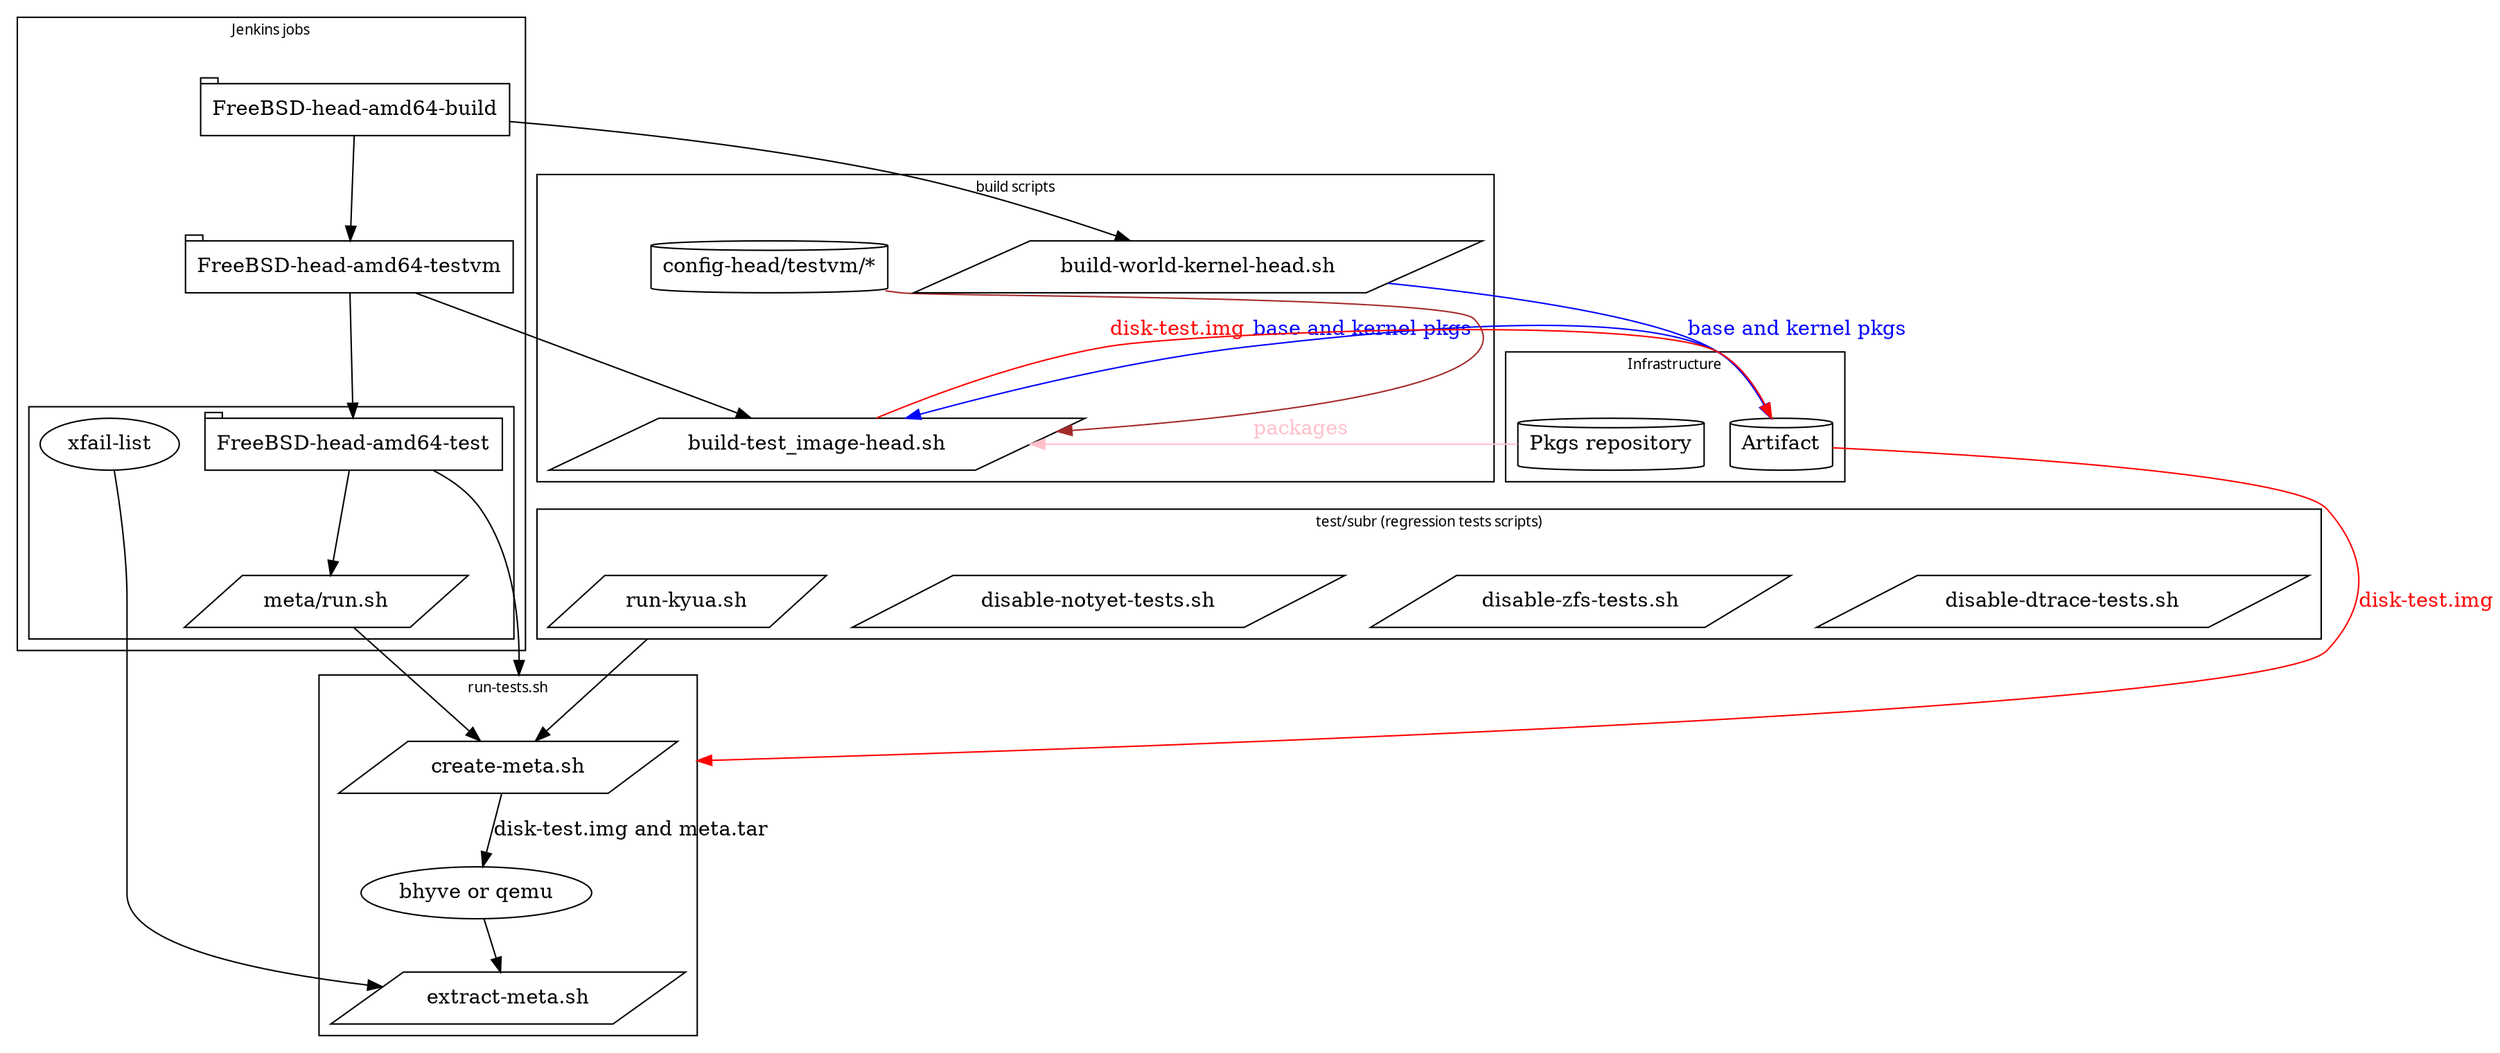 /* Discovering FreeBSD CI
To generate png or better (because include URLs) svg:
pkg install graphviz
dot -Tpng -o FreeBSD-CI.png FreeBSD-CI.gv
dot -Tsvg -o FreeBSD-CI.svg FreeBSD-CI.gv
*/
digraph FreeBSDCI {
	graph [fontsize=10 fontname="Verdana" compound=true];
	Artifact [shape=cylinder constraint=false URL="https://artifact.ci.freebsd.org/"];
	"config-head/testvm/*" [shape=cylinder constraint=false];
	"Pkgs repository" [shape=cylinder constraint=false URL="http://pkg.freebsd.org/"];
	"FreeBSD-head-amd64-build" [shape=tab URL="https://github.com/freebsd/freebsd-ci/tree/master/jobs/FreeBSD-head-amd64-build"];
	"FreeBSD-head-amd64-testvm" [shape=tab URL="https://github.com/freebsd/freebsd-ci/tree/master/jobs/FreeBSD-head-amd64-testvm"];
	"FreeBSD-head-amd64-test" [shape=tab URL="https://github.com/freebsd/freebsd-ci/tree/master/jobs/FreeBSD-head-amd64-test"];
	"meta/run.sh" [shape=parallelogram URL="https://github.com/freebsd/freebsd-ci/blob/master/jobs/FreeBSD-head-amd64-test/meta/run.sh"];
	"build-world-kernel-head.sh" [shape=parallelogram URL = "https://github.com/freebsd/freebsd-ci/blob/master/scripts/build/build-world-kernel-head.sh"];
	"build-test_image-head.sh" [shape=parallelogram URL = "https://github.com/freebsd/freebsd-ci/blob/master/scripts/build/build-test_image-head.sh"];
"create-meta.sh" [shape=parallelogram URL = "https://github.com/freebsd/freebsd-ci/blob/master/scripts/test/create-meta.sh"];
	"extract-meta.sh" [shape=parallelogram URL = "https://github.com/freebsd/freebsd-ci/blob/master/scripts/test/extract-meta.sh"];
	"FreeBSD-head-amd64-build" -> "build-world-kernel-head.sh";
	"FreeBSD-head-amd64-test" -> "create-meta.sh" [ lhead="cluster_tests"];
	"FreeBSD-head-amd64-test" -> "meta/run.sh";
	"FreeBSD-head-amd64-testvm" -> "build-test_image-head.sh";
	"FreeBSD-head-amd64-build" ->  "FreeBSD-head-amd64-testvm";
	"FreeBSD-head-amd64-testvm" -> "FreeBSD-head-amd64-test";
	"build-world-kernel-head.sh" -> Artifact [ label="base and kernel pkgs" color=blue fontcolor=blue];
	"meta/run.sh" -> "create-meta.sh";
	"xfail-list" -> "extract-meta.sh";
	Artifact -> "create-meta.sh" [ lhead="cluster_tests" label="disk-test.img" color=red fontcolor=red];
	Artifact -> "build-test_image-head.sh" [ label="base and kernel pkgs" color=blue fontcolor=blue];
	"config-head/testvm/*" -> "build-test_image-head.sh" [color=brown fontcolor=brown];
	"build-test_image-head.sh" -> Artifact [ label="disk-test.img" color=red fontcolor=red];
	"Pkgs repository" -> "build-test_image-head.sh" [ label="packages" color=pink fontcolor=pink];
	"create-meta.sh" -> "bhyve or qemu" [ label="disk-test.img and meta.tar"];
	"bhyve or qemu" -> "extract-meta.sh";
	"disable-dtrace-tests.sh" [shape=parallelogram URL="https://github.com/freebsd/freebsd-ci/blob/master/scripts/test/subr/disable-dtrace-tests.sh"];
	"disable-zfs-tests.sh" [shape=parallelogram URL="https://github.com/freebsd/freebsd-ci/blob/master/scripts/test/subr/disable-zfs-tests.sh"];
	"disable-notyet-tests.sh" [shape=parallelogram URL="https://github.com/freebsd/freebsd-ci/blob/master/scripts/test/subr/disable-notyet-tests.sh"];
	"run-kyua.sh" [shape=parallelogram URL="https://github.com/freebsd/freebsd-ci/blob/master/scripts/test/subr/run-kyua.sh"];
	"run-kyua.sh" -> "create-meta.sh" [ltail=cluster_regtests];
	subgraph cluster_jobs{
		label = "Jenkins jobs"
		URL = "https://ci.freebsd.org/";
		"FreeBSD-head-amd64-build";
		"FreeBSD-head-amd64-test";
		"FreeBSD-head-amd64-testvm";
	subgraph cluster_amd64test{
			label ="";
			"FreeBSD-head-amd64-test";
			"meta/run.sh";
			"xfail-list";
		}
	}
	subgraph cluster_build{
		label = "build scripts";
		URL = "https://github.com/freebsd/freebsd-ci/blob/master/scripts/build";
		"build-world-kernel-head.sh";
		"build-test_image-head.sh";
		"config-head/testvm/*";
	}
	subgraph cluster_tests{
		label = "run-tests.sh"
		URL ="https://github.com/freebsd/freebsd-ci/blob/master/scripts/test/run-tests.sh";
		"create-meta.sh";
		"bhyve or qemu";
		"extract-meta.sh";
	}
	subgraph cluster_regtests{
		label = "test/subr (regression tests scripts)"
		URL ="https://github.com/freebsd/freebsd-ci/tree/master/scripts/test/subr";
		"disable-dtrace-tests.sh";
		"disable-zfs-tests.sh";
		"disable-notyet-tests.sh";
		"run-kyua.sh";
	}
	subgraph cluster_infra{
		label = "Infrastructure";
		Artifact;
		"Pkgs repository";
	}
}
